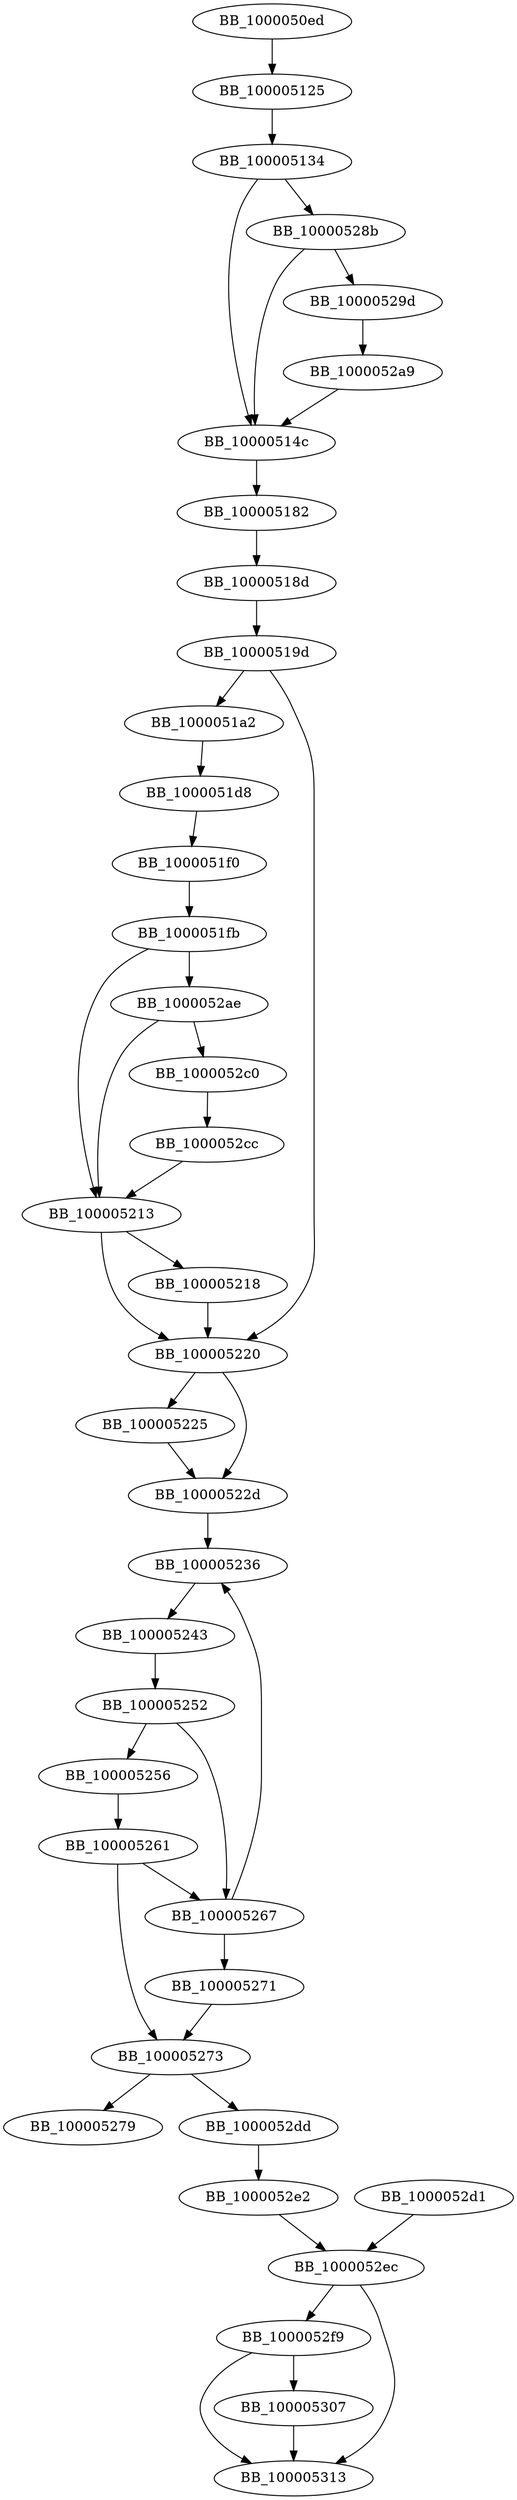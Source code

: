 DiGraph __Z17checkProcessExistSs{
BB_1000050ed->BB_100005125
BB_100005125->BB_100005134
BB_100005134->BB_10000514c
BB_100005134->BB_10000528b
BB_10000514c->BB_100005182
BB_100005182->BB_10000518d
BB_10000518d->BB_10000519d
BB_10000519d->BB_1000051a2
BB_10000519d->BB_100005220
BB_1000051a2->BB_1000051d8
BB_1000051d8->BB_1000051f0
BB_1000051f0->BB_1000051fb
BB_1000051fb->BB_100005213
BB_1000051fb->BB_1000052ae
BB_100005213->BB_100005218
BB_100005213->BB_100005220
BB_100005218->BB_100005220
BB_100005220->BB_100005225
BB_100005220->BB_10000522d
BB_100005225->BB_10000522d
BB_10000522d->BB_100005236
BB_100005236->BB_100005243
BB_100005243->BB_100005252
BB_100005252->BB_100005256
BB_100005252->BB_100005267
BB_100005256->BB_100005261
BB_100005261->BB_100005267
BB_100005261->BB_100005273
BB_100005267->BB_100005236
BB_100005267->BB_100005271
BB_100005271->BB_100005273
BB_100005273->BB_100005279
BB_100005273->BB_1000052dd
BB_10000528b->BB_10000514c
BB_10000528b->BB_10000529d
BB_10000529d->BB_1000052a9
BB_1000052a9->BB_10000514c
BB_1000052ae->BB_100005213
BB_1000052ae->BB_1000052c0
BB_1000052c0->BB_1000052cc
BB_1000052cc->BB_100005213
BB_1000052d1->BB_1000052ec
BB_1000052dd->BB_1000052e2
BB_1000052e2->BB_1000052ec
BB_1000052ec->BB_1000052f9
BB_1000052ec->BB_100005313
BB_1000052f9->BB_100005307
BB_1000052f9->BB_100005313
BB_100005307->BB_100005313
}
